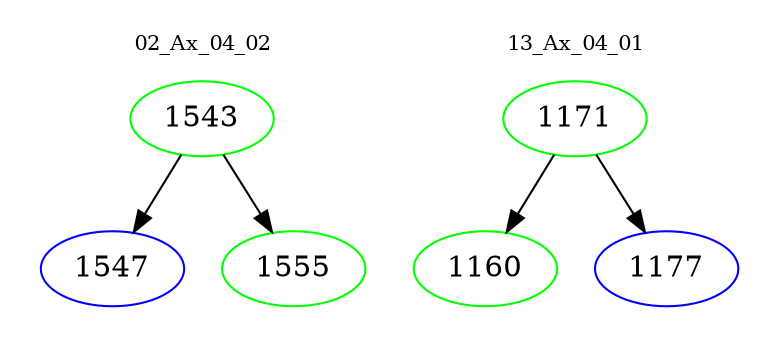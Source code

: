 digraph{
subgraph cluster_0 {
color = white
label = "02_Ax_04_02";
fontsize=10;
T0_1543 [label="1543", color="green"]
T0_1543 -> T0_1547 [color="black"]
T0_1547 [label="1547", color="blue"]
T0_1543 -> T0_1555 [color="black"]
T0_1555 [label="1555", color="green"]
}
subgraph cluster_1 {
color = white
label = "13_Ax_04_01";
fontsize=10;
T1_1171 [label="1171", color="green"]
T1_1171 -> T1_1160 [color="black"]
T1_1160 [label="1160", color="green"]
T1_1171 -> T1_1177 [color="black"]
T1_1177 [label="1177", color="blue"]
}
}
